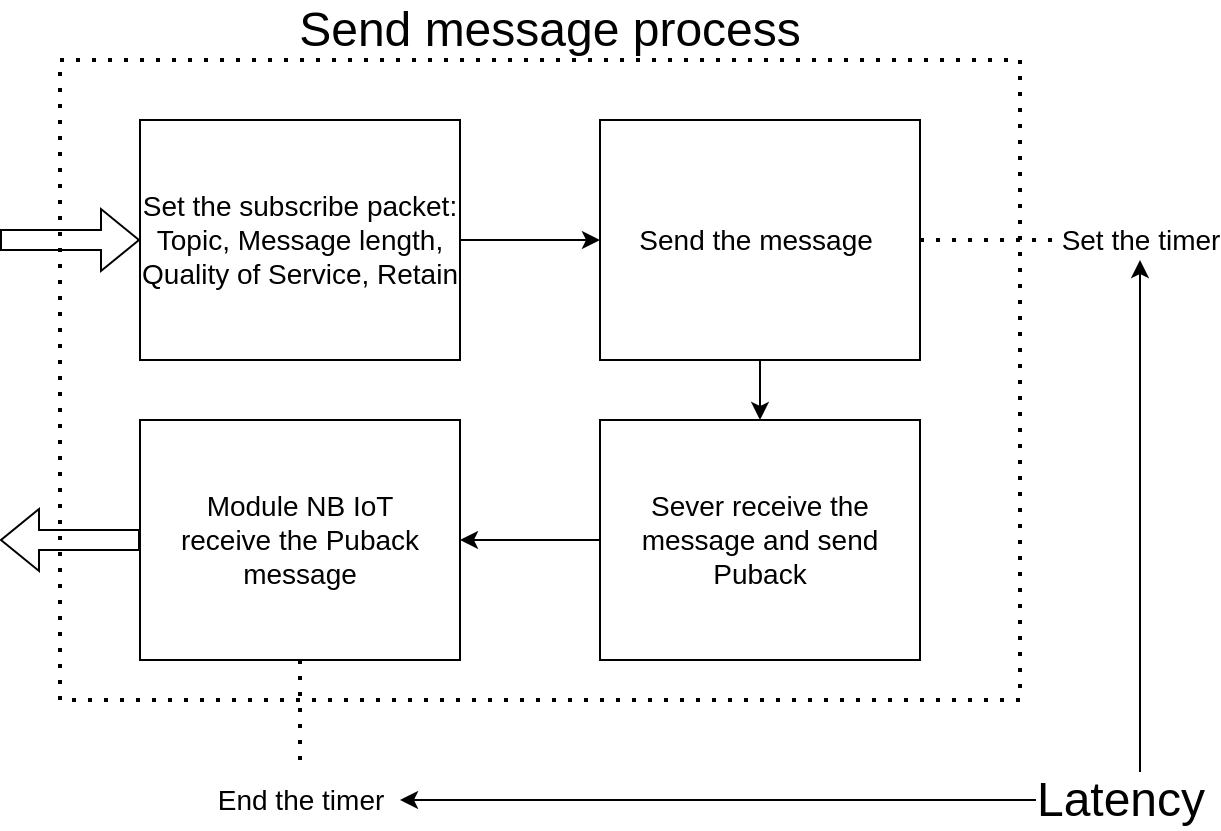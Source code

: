 <mxfile version="22.1.11" type="github">
  <diagram name="Trang-1" id="V2zDvf2DyuTqOgUaVIsy">
    <mxGraphModel dx="967" dy="603" grid="1" gridSize="10" guides="1" tooltips="1" connect="1" arrows="1" fold="1" page="1" pageScale="1" pageWidth="827" pageHeight="1169" math="0" shadow="0">
      <root>
        <mxCell id="0" />
        <mxCell id="1" parent="0" />
        <mxCell id="1z7uK4IZx8Huaa8O23BU-1" value="" style="edgeStyle=orthogonalEdgeStyle;rounded=0;orthogonalLoop=1;jettySize=auto;html=1;" parent="1" source="1z7uK4IZx8Huaa8O23BU-2" target="1z7uK4IZx8Huaa8O23BU-4" edge="1">
          <mxGeometry relative="1" as="geometry" />
        </mxCell>
        <mxCell id="1z7uK4IZx8Huaa8O23BU-2" value="&lt;font style=&quot;font-size: 14px;&quot;&gt;Set the subscribe packet: Topic, Message length, Quality of Service, Retain&lt;/font&gt;" style="rounded=0;whiteSpace=wrap;html=1;" parent="1" vertex="1">
          <mxGeometry x="150" y="560" width="160" height="120" as="geometry" />
        </mxCell>
        <mxCell id="g7Popo2GayXCr6Dp2pQ1-5" value="" style="edgeStyle=orthogonalEdgeStyle;rounded=0;orthogonalLoop=1;jettySize=auto;html=1;" edge="1" parent="1" source="1z7uK4IZx8Huaa8O23BU-4" target="g7Popo2GayXCr6Dp2pQ1-4">
          <mxGeometry relative="1" as="geometry" />
        </mxCell>
        <mxCell id="1z7uK4IZx8Huaa8O23BU-4" value="&lt;font style=&quot;font-size: 14px;&quot;&gt;Send the message&amp;nbsp;&lt;/font&gt;" style="rounded=0;whiteSpace=wrap;html=1;" parent="1" vertex="1">
          <mxGeometry x="380" y="560" width="160" height="120" as="geometry" />
        </mxCell>
        <mxCell id="1z7uK4IZx8Huaa8O23BU-9" value="" style="endArrow=none;dashed=1;html=1;dashPattern=1 3;strokeWidth=2;rounded=0;" parent="1" edge="1">
          <mxGeometry width="50" height="50" relative="1" as="geometry">
            <mxPoint x="590" y="850" as="sourcePoint" />
            <mxPoint x="590" y="850" as="targetPoint" />
            <Array as="points">
              <mxPoint x="110" y="850" />
              <mxPoint x="110" y="530" />
              <mxPoint x="590" y="530" />
            </Array>
          </mxGeometry>
        </mxCell>
        <mxCell id="1z7uK4IZx8Huaa8O23BU-10" value="&lt;font style=&quot;font-size: 24px;&quot;&gt;Send message process&lt;/font&gt;" style="text;html=1;strokeColor=none;fillColor=none;align=center;verticalAlign=middle;whiteSpace=wrap;rounded=0;" parent="1" vertex="1">
          <mxGeometry x="220" y="500" width="270" height="30" as="geometry" />
        </mxCell>
        <mxCell id="1z7uK4IZx8Huaa8O23BU-11" value="&lt;font style=&quot;font-size: 14px;&quot;&gt;Set the timer&lt;/font&gt;" style="endArrow=none;dashed=1;html=1;dashPattern=1 3;strokeWidth=2;rounded=0;entryX=1;entryY=0.5;entryDx=0;entryDy=0;" parent="1" target="1z7uK4IZx8Huaa8O23BU-4" edge="1">
          <mxGeometry x="-1" y="-20" width="50" height="50" relative="1" as="geometry">
            <mxPoint x="630" y="620" as="sourcePoint" />
            <mxPoint x="550" y="610" as="targetPoint" />
            <mxPoint x="20" y="20" as="offset" />
          </mxGeometry>
        </mxCell>
        <mxCell id="1z7uK4IZx8Huaa8O23BU-12" value="&lt;font style=&quot;font-size: 14px;&quot;&gt;End the timer&lt;/font&gt;" style="endArrow=none;dashed=1;html=1;dashPattern=1 3;strokeWidth=2;rounded=0;entryX=0.5;entryY=1;entryDx=0;entryDy=0;" parent="1" target="g7Popo2GayXCr6Dp2pQ1-3" edge="1">
          <mxGeometry x="-1" y="-20" width="50" height="50" relative="1" as="geometry">
            <mxPoint x="230" y="880" as="sourcePoint" />
            <mxPoint x="180" y="960.43" as="targetPoint" />
            <mxPoint x="-20" y="20" as="offset" />
          </mxGeometry>
        </mxCell>
        <mxCell id="g7Popo2GayXCr6Dp2pQ1-3" value="&lt;font style=&quot;font-size: 14px;&quot;&gt;Module NB IoT&lt;br&gt;receive the Puback message&lt;/font&gt;" style="rounded=0;whiteSpace=wrap;html=1;" vertex="1" parent="1">
          <mxGeometry x="150" y="710" width="160" height="120" as="geometry" />
        </mxCell>
        <mxCell id="g7Popo2GayXCr6Dp2pQ1-6" value="" style="edgeStyle=orthogonalEdgeStyle;rounded=0;orthogonalLoop=1;jettySize=auto;html=1;" edge="1" parent="1" source="g7Popo2GayXCr6Dp2pQ1-4" target="g7Popo2GayXCr6Dp2pQ1-3">
          <mxGeometry relative="1" as="geometry" />
        </mxCell>
        <mxCell id="g7Popo2GayXCr6Dp2pQ1-4" value="&lt;font style=&quot;font-size: 14px;&quot;&gt;Sever receive the message and send Puback&lt;/font&gt;" style="rounded=0;whiteSpace=wrap;html=1;" vertex="1" parent="1">
          <mxGeometry x="380" y="710" width="160" height="120" as="geometry" />
        </mxCell>
        <mxCell id="g7Popo2GayXCr6Dp2pQ1-7" value="" style="shape=flexArrow;endArrow=classic;html=1;rounded=0;entryX=0;entryY=0.5;entryDx=0;entryDy=0;" edge="1" parent="1" target="1z7uK4IZx8Huaa8O23BU-2">
          <mxGeometry width="50" height="50" relative="1" as="geometry">
            <mxPoint x="80" y="620" as="sourcePoint" />
            <mxPoint x="340" y="730" as="targetPoint" />
          </mxGeometry>
        </mxCell>
        <mxCell id="g7Popo2GayXCr6Dp2pQ1-8" value="" style="shape=flexArrow;endArrow=classic;html=1;rounded=0;exitX=0;exitY=0.5;exitDx=0;exitDy=0;" edge="1" parent="1" source="g7Popo2GayXCr6Dp2pQ1-3">
          <mxGeometry width="50" height="50" relative="1" as="geometry">
            <mxPoint x="70" y="710" as="sourcePoint" />
            <mxPoint x="80" y="770" as="targetPoint" />
          </mxGeometry>
        </mxCell>
        <mxCell id="g7Popo2GayXCr6Dp2pQ1-9" value="&lt;font style=&quot;font-size: 24px;&quot;&gt;Latency&lt;/font&gt;" style="endArrow=classic;startArrow=classic;html=1;rounded=0;" edge="1" parent="1">
          <mxGeometry x="0.125" width="50" height="50" relative="1" as="geometry">
            <mxPoint x="280" y="900" as="sourcePoint" />
            <mxPoint x="650" y="630" as="targetPoint" />
            <Array as="points">
              <mxPoint x="650" y="900" />
            </Array>
            <mxPoint as="offset" />
          </mxGeometry>
        </mxCell>
      </root>
    </mxGraphModel>
  </diagram>
</mxfile>
